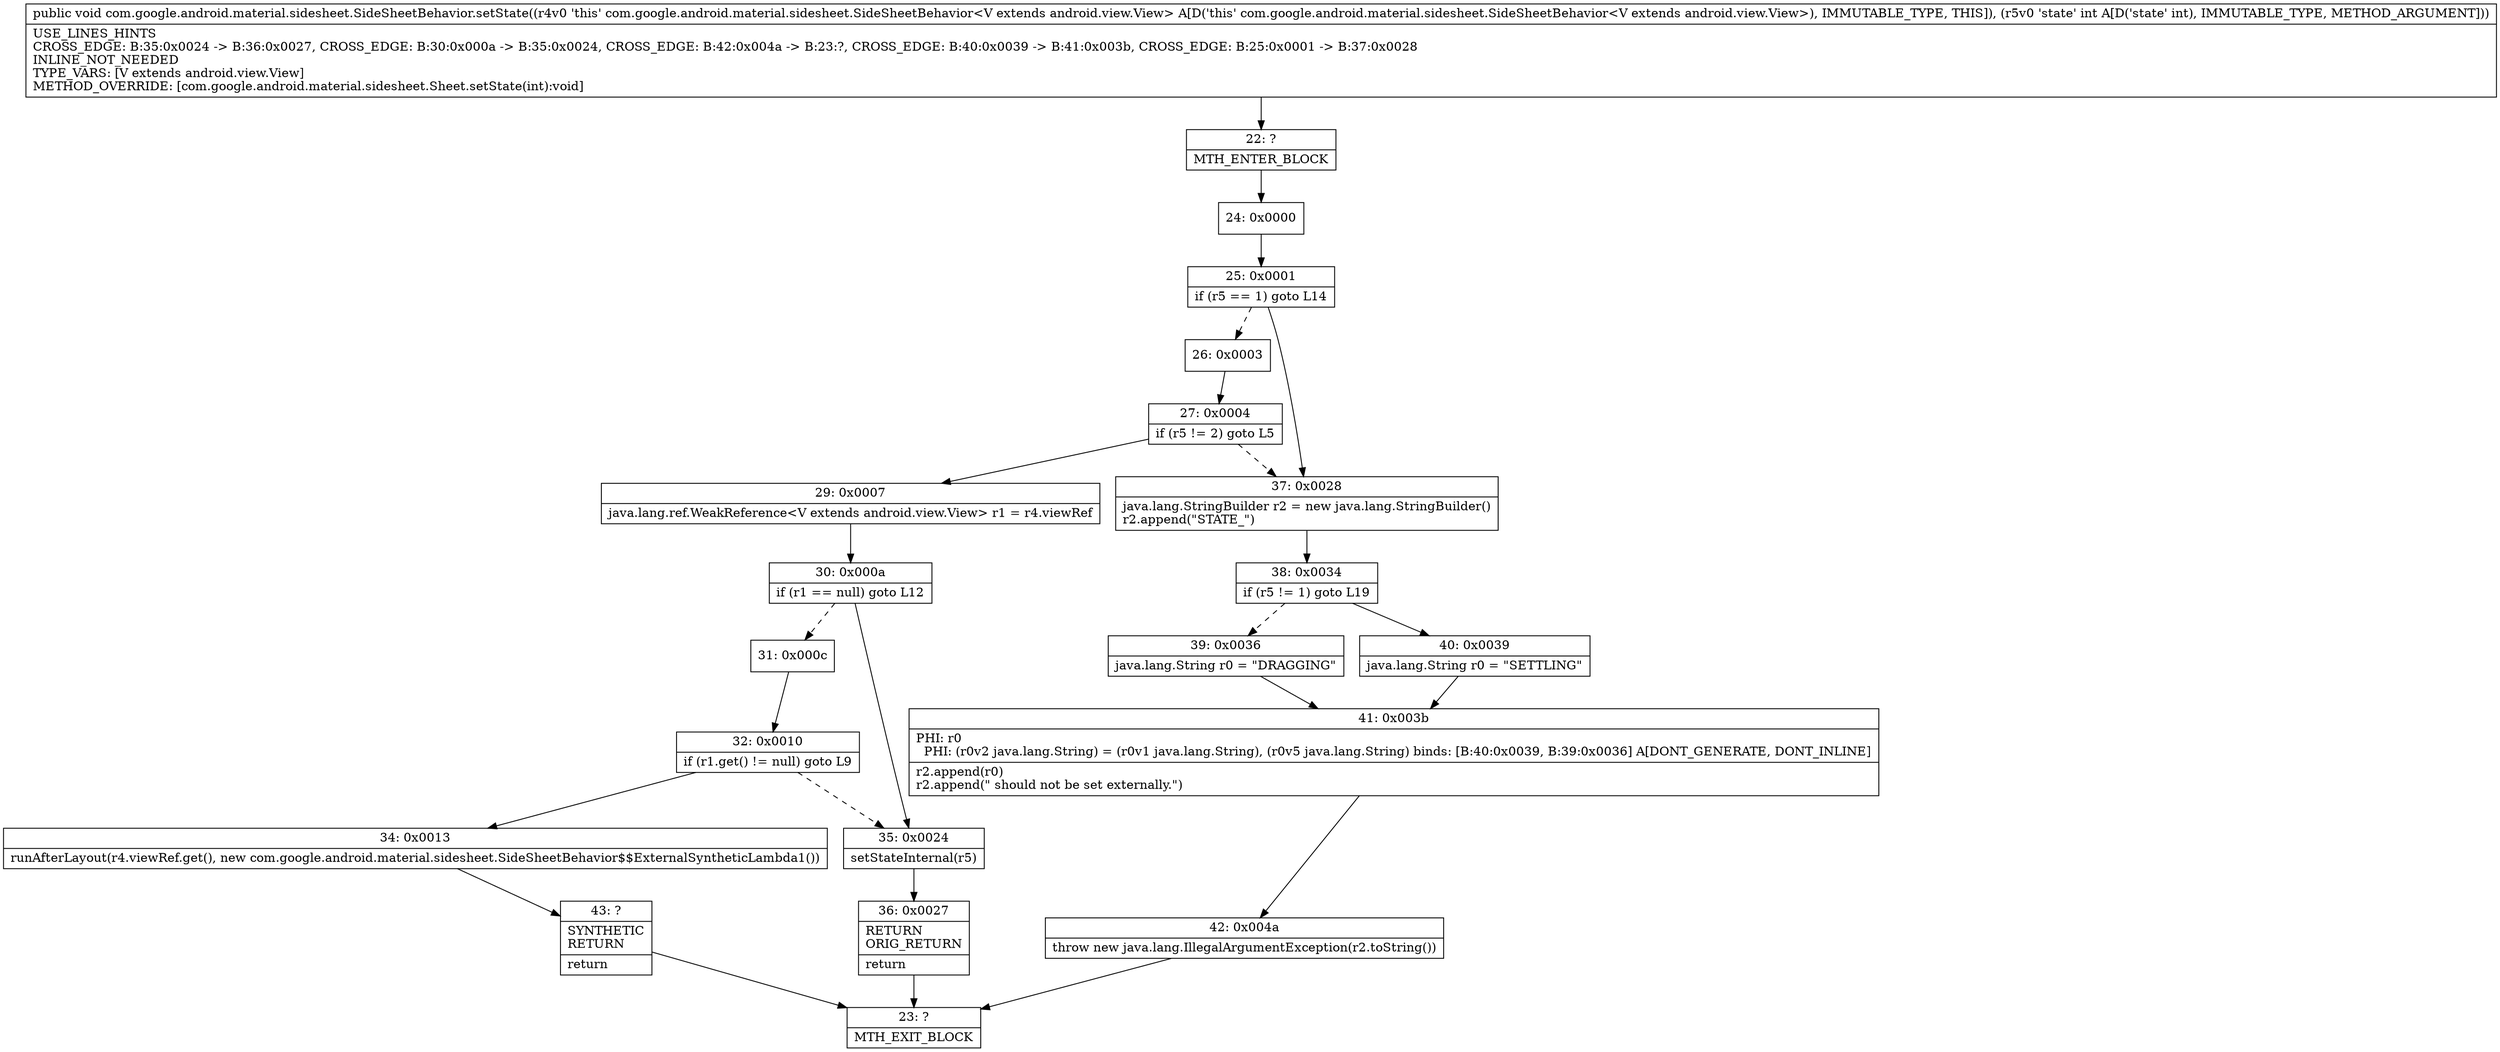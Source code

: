 digraph "CFG forcom.google.android.material.sidesheet.SideSheetBehavior.setState(I)V" {
Node_22 [shape=record,label="{22\:\ ?|MTH_ENTER_BLOCK\l}"];
Node_24 [shape=record,label="{24\:\ 0x0000}"];
Node_25 [shape=record,label="{25\:\ 0x0001|if (r5 == 1) goto L14\l}"];
Node_26 [shape=record,label="{26\:\ 0x0003}"];
Node_27 [shape=record,label="{27\:\ 0x0004|if (r5 != 2) goto L5\l}"];
Node_29 [shape=record,label="{29\:\ 0x0007|java.lang.ref.WeakReference\<V extends android.view.View\> r1 = r4.viewRef\l}"];
Node_30 [shape=record,label="{30\:\ 0x000a|if (r1 == null) goto L12\l}"];
Node_31 [shape=record,label="{31\:\ 0x000c}"];
Node_32 [shape=record,label="{32\:\ 0x0010|if (r1.get() != null) goto L9\l}"];
Node_34 [shape=record,label="{34\:\ 0x0013|runAfterLayout(r4.viewRef.get(), new com.google.android.material.sidesheet.SideSheetBehavior$$ExternalSyntheticLambda1())\l}"];
Node_43 [shape=record,label="{43\:\ ?|SYNTHETIC\lRETURN\l|return\l}"];
Node_23 [shape=record,label="{23\:\ ?|MTH_EXIT_BLOCK\l}"];
Node_35 [shape=record,label="{35\:\ 0x0024|setStateInternal(r5)\l}"];
Node_36 [shape=record,label="{36\:\ 0x0027|RETURN\lORIG_RETURN\l|return\l}"];
Node_37 [shape=record,label="{37\:\ 0x0028|java.lang.StringBuilder r2 = new java.lang.StringBuilder()\lr2.append(\"STATE_\")\l}"];
Node_38 [shape=record,label="{38\:\ 0x0034|if (r5 != 1) goto L19\l}"];
Node_39 [shape=record,label="{39\:\ 0x0036|java.lang.String r0 = \"DRAGGING\"\l}"];
Node_41 [shape=record,label="{41\:\ 0x003b|PHI: r0 \l  PHI: (r0v2 java.lang.String) = (r0v1 java.lang.String), (r0v5 java.lang.String) binds: [B:40:0x0039, B:39:0x0036] A[DONT_GENERATE, DONT_INLINE]\l|r2.append(r0)\lr2.append(\" should not be set externally.\")\l}"];
Node_42 [shape=record,label="{42\:\ 0x004a|throw new java.lang.IllegalArgumentException(r2.toString())\l}"];
Node_40 [shape=record,label="{40\:\ 0x0039|java.lang.String r0 = \"SETTLING\"\l}"];
MethodNode[shape=record,label="{public void com.google.android.material.sidesheet.SideSheetBehavior.setState((r4v0 'this' com.google.android.material.sidesheet.SideSheetBehavior\<V extends android.view.View\> A[D('this' com.google.android.material.sidesheet.SideSheetBehavior\<V extends android.view.View\>), IMMUTABLE_TYPE, THIS]), (r5v0 'state' int A[D('state' int), IMMUTABLE_TYPE, METHOD_ARGUMENT]))  | USE_LINES_HINTS\lCROSS_EDGE: B:35:0x0024 \-\> B:36:0x0027, CROSS_EDGE: B:30:0x000a \-\> B:35:0x0024, CROSS_EDGE: B:42:0x004a \-\> B:23:?, CROSS_EDGE: B:40:0x0039 \-\> B:41:0x003b, CROSS_EDGE: B:25:0x0001 \-\> B:37:0x0028\lINLINE_NOT_NEEDED\lTYPE_VARS: [V extends android.view.View]\lMETHOD_OVERRIDE: [com.google.android.material.sidesheet.Sheet.setState(int):void]\l}"];
MethodNode -> Node_22;Node_22 -> Node_24;
Node_24 -> Node_25;
Node_25 -> Node_26[style=dashed];
Node_25 -> Node_37;
Node_26 -> Node_27;
Node_27 -> Node_29;
Node_27 -> Node_37[style=dashed];
Node_29 -> Node_30;
Node_30 -> Node_31[style=dashed];
Node_30 -> Node_35;
Node_31 -> Node_32;
Node_32 -> Node_34;
Node_32 -> Node_35[style=dashed];
Node_34 -> Node_43;
Node_43 -> Node_23;
Node_35 -> Node_36;
Node_36 -> Node_23;
Node_37 -> Node_38;
Node_38 -> Node_39[style=dashed];
Node_38 -> Node_40;
Node_39 -> Node_41;
Node_41 -> Node_42;
Node_42 -> Node_23;
Node_40 -> Node_41;
}

